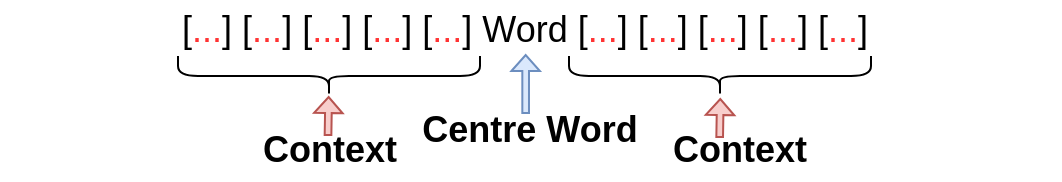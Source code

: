 <mxfile version="20.7.4" type="device"><diagram id="8PO6CgXSCxpH8PiFZli6" name="Page-1"><mxGraphModel dx="1343" dy="475" grid="1" gridSize="10" guides="1" tooltips="1" connect="1" arrows="1" fold="1" page="1" pageScale="1" pageWidth="850" pageHeight="1100" math="0" shadow="0"><root><mxCell id="0"/><mxCell id="1" parent="0"/><mxCell id="D68Oy5W1-EyFbKObz1L9-1" value="[&lt;font color=&quot;#ff3333&quot;&gt;...&lt;/font&gt;] [&lt;font style=&quot;border-color: var(--border-color);&quot; color=&quot;#ff3333&quot;&gt;...&lt;/font&gt;] [&lt;font style=&quot;border-color: var(--border-color);&quot; color=&quot;#ff3333&quot;&gt;...&lt;/font&gt;] [&lt;font style=&quot;border-color: var(--border-color);&quot; color=&quot;#ff3333&quot;&gt;...&lt;/font&gt;] [&lt;font style=&quot;border-color: var(--border-color);&quot; color=&quot;#ff3333&quot;&gt;...&lt;/font&gt;]&amp;nbsp;Word [&lt;font style=&quot;border-color: var(--border-color);&quot; color=&quot;#ff3333&quot;&gt;...&lt;/font&gt;] [&lt;font style=&quot;border-color: var(--border-color);&quot; color=&quot;#ff3333&quot;&gt;...&lt;/font&gt;] [&lt;font style=&quot;border-color: var(--border-color);&quot; color=&quot;#ff3333&quot;&gt;...&lt;/font&gt;] [&lt;font style=&quot;border-color: var(--border-color);&quot; color=&quot;#ff3333&quot;&gt;...&lt;/font&gt;] [&lt;font style=&quot;border-color: var(--border-color);&quot; color=&quot;#ff3333&quot;&gt;...&lt;/font&gt;]&amp;nbsp;" style="text;html=1;strokeColor=none;fillColor=none;align=center;verticalAlign=middle;whiteSpace=wrap;rounded=0;fontSize=18;" vertex="1" parent="1"><mxGeometry x="-60" y="160" width="530" height="30" as="geometry"/></mxCell><mxCell id="D68Oy5W1-EyFbKObz1L9-2" value="" style="shape=curlyBracket;whiteSpace=wrap;html=1;rounded=1;labelPosition=left;verticalLabelPosition=middle;align=right;verticalAlign=middle;fontSize=18;fontColor=#000000;rotation=-90;" vertex="1" parent="1"><mxGeometry x="94.5" y="122.5" width="20" height="151" as="geometry"/></mxCell><mxCell id="D68Oy5W1-EyFbKObz1L9-3" value="" style="shape=curlyBracket;whiteSpace=wrap;html=1;rounded=1;labelPosition=left;verticalLabelPosition=middle;align=right;verticalAlign=middle;fontSize=18;fontColor=#000000;rotation=-90;" vertex="1" parent="1"><mxGeometry x="290" y="122.5" width="20" height="151" as="geometry"/></mxCell><mxCell id="D68Oy5W1-EyFbKObz1L9-4" value="Context" style="text;html=1;strokeColor=none;fillColor=none;align=center;verticalAlign=middle;whiteSpace=wrap;rounded=0;fontSize=18;fontColor=#000000;fontStyle=1" vertex="1" parent="1"><mxGeometry x="74.5" y="220" width="60" height="30" as="geometry"/></mxCell><mxCell id="D68Oy5W1-EyFbKObz1L9-5" value="Context" style="text;html=1;strokeColor=none;fillColor=none;align=center;verticalAlign=middle;whiteSpace=wrap;rounded=0;fontSize=18;fontColor=#000000;fontStyle=1" vertex="1" parent="1"><mxGeometry x="280" y="220" width="60" height="30" as="geometry"/></mxCell><mxCell id="D68Oy5W1-EyFbKObz1L9-6" value="Centre Word" style="text;html=1;strokeColor=none;fillColor=none;align=center;verticalAlign=middle;whiteSpace=wrap;rounded=0;fontSize=18;fontColor=#000000;fontStyle=1" vertex="1" parent="1"><mxGeometry x="150" y="210" width="110" height="30" as="geometry"/></mxCell><mxCell id="D68Oy5W1-EyFbKObz1L9-7" value="" style="shape=flexArrow;endArrow=classic;html=1;rounded=0;fontSize=18;fontColor=#000000;endWidth=9.889;endSize=2.333;width=3.333;fillColor=#dae8fc;strokeColor=#6c8ebf;" edge="1" parent="1"><mxGeometry x="1" y="57" width="50" height="50" relative="1" as="geometry"><mxPoint x="202.83" y="217" as="sourcePoint"/><mxPoint x="202.83" y="187" as="targetPoint"/><mxPoint x="17" y="-40" as="offset"/></mxGeometry></mxCell><mxCell id="D68Oy5W1-EyFbKObz1L9-8" value="" style="shape=flexArrow;endArrow=classic;html=1;rounded=0;fontSize=18;fontColor=#000000;endWidth=9.889;endSize=2.333;width=3.333;fillColor=#f8cecc;strokeColor=#b85450;" edge="1" parent="1"><mxGeometry x="1" y="57" width="50" height="50" relative="1" as="geometry"><mxPoint x="104" y="228" as="sourcePoint"/><mxPoint x="104.33" y="208" as="targetPoint"/><mxPoint x="17" y="-40" as="offset"/></mxGeometry></mxCell><mxCell id="D68Oy5W1-EyFbKObz1L9-10" value="" style="shape=flexArrow;endArrow=classic;html=1;rounded=0;fontSize=18;fontColor=#000000;endWidth=9.889;endSize=2.333;width=3.333;fillColor=#f8cecc;strokeColor=#b85450;" edge="1" parent="1"><mxGeometry x="1" y="57" width="50" height="50" relative="1" as="geometry"><mxPoint x="299.83" y="229" as="sourcePoint"/><mxPoint x="300.16" y="209" as="targetPoint"/><mxPoint x="17" y="-40" as="offset"/></mxGeometry></mxCell></root></mxGraphModel></diagram></mxfile>
